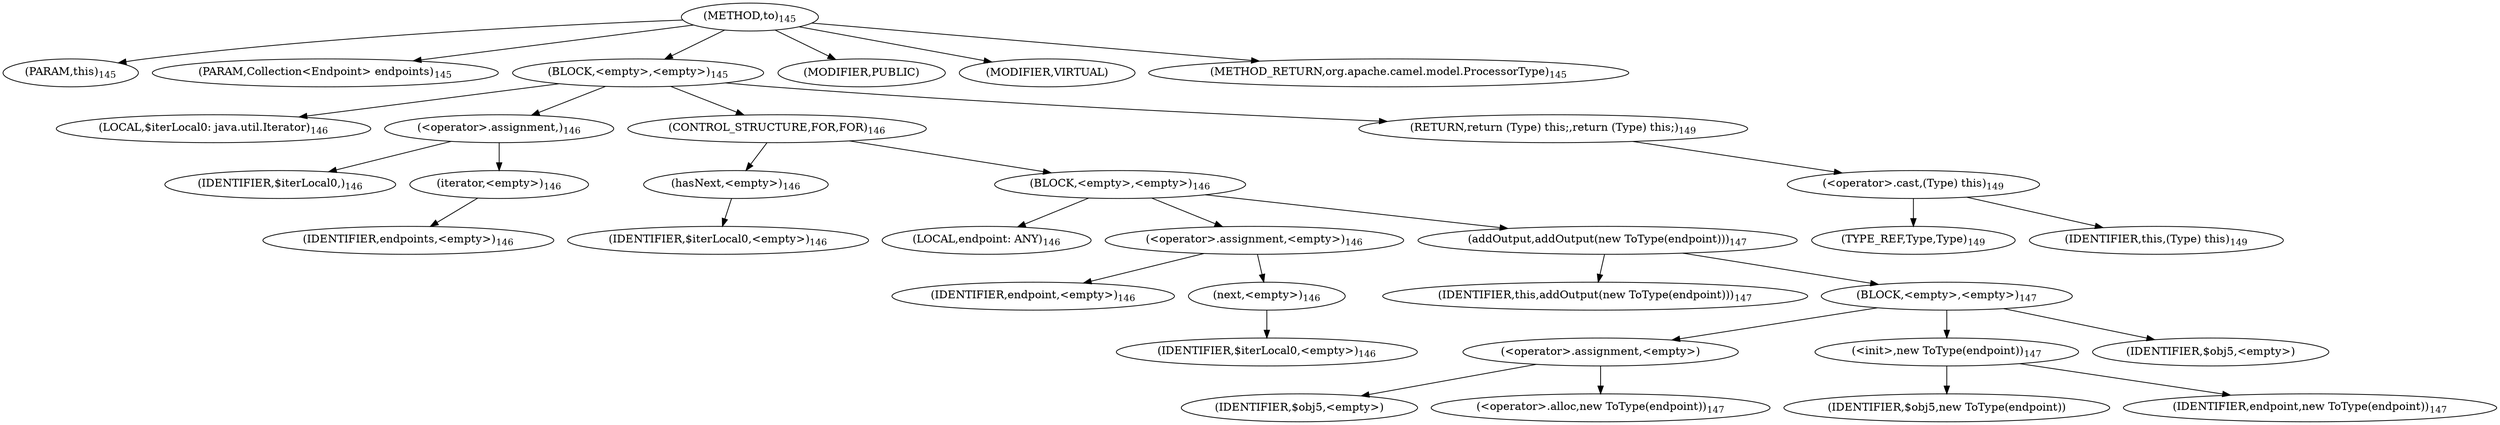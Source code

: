 digraph "to" {  
"561" [label = <(METHOD,to)<SUB>145</SUB>> ]
"26" [label = <(PARAM,this)<SUB>145</SUB>> ]
"562" [label = <(PARAM,Collection&lt;Endpoint&gt; endpoints)<SUB>145</SUB>> ]
"563" [label = <(BLOCK,&lt;empty&gt;,&lt;empty&gt;)<SUB>145</SUB>> ]
"564" [label = <(LOCAL,$iterLocal0: java.util.Iterator)<SUB>146</SUB>> ]
"565" [label = <(&lt;operator&gt;.assignment,)<SUB>146</SUB>> ]
"566" [label = <(IDENTIFIER,$iterLocal0,)<SUB>146</SUB>> ]
"567" [label = <(iterator,&lt;empty&gt;)<SUB>146</SUB>> ]
"568" [label = <(IDENTIFIER,endpoints,&lt;empty&gt;)<SUB>146</SUB>> ]
"569" [label = <(CONTROL_STRUCTURE,FOR,FOR)<SUB>146</SUB>> ]
"570" [label = <(hasNext,&lt;empty&gt;)<SUB>146</SUB>> ]
"571" [label = <(IDENTIFIER,$iterLocal0,&lt;empty&gt;)<SUB>146</SUB>> ]
"572" [label = <(BLOCK,&lt;empty&gt;,&lt;empty&gt;)<SUB>146</SUB>> ]
"573" [label = <(LOCAL,endpoint: ANY)<SUB>146</SUB>> ]
"574" [label = <(&lt;operator&gt;.assignment,&lt;empty&gt;)<SUB>146</SUB>> ]
"575" [label = <(IDENTIFIER,endpoint,&lt;empty&gt;)<SUB>146</SUB>> ]
"576" [label = <(next,&lt;empty&gt;)<SUB>146</SUB>> ]
"577" [label = <(IDENTIFIER,$iterLocal0,&lt;empty&gt;)<SUB>146</SUB>> ]
"578" [label = <(addOutput,addOutput(new ToType(endpoint)))<SUB>147</SUB>> ]
"25" [label = <(IDENTIFIER,this,addOutput(new ToType(endpoint)))<SUB>147</SUB>> ]
"579" [label = <(BLOCK,&lt;empty&gt;,&lt;empty&gt;)<SUB>147</SUB>> ]
"580" [label = <(&lt;operator&gt;.assignment,&lt;empty&gt;)> ]
"581" [label = <(IDENTIFIER,$obj5,&lt;empty&gt;)> ]
"582" [label = <(&lt;operator&gt;.alloc,new ToType(endpoint))<SUB>147</SUB>> ]
"583" [label = <(&lt;init&gt;,new ToType(endpoint))<SUB>147</SUB>> ]
"584" [label = <(IDENTIFIER,$obj5,new ToType(endpoint))> ]
"585" [label = <(IDENTIFIER,endpoint,new ToType(endpoint))<SUB>147</SUB>> ]
"586" [label = <(IDENTIFIER,$obj5,&lt;empty&gt;)> ]
"587" [label = <(RETURN,return (Type) this;,return (Type) this;)<SUB>149</SUB>> ]
"588" [label = <(&lt;operator&gt;.cast,(Type) this)<SUB>149</SUB>> ]
"589" [label = <(TYPE_REF,Type,Type)<SUB>149</SUB>> ]
"27" [label = <(IDENTIFIER,this,(Type) this)<SUB>149</SUB>> ]
"590" [label = <(MODIFIER,PUBLIC)> ]
"591" [label = <(MODIFIER,VIRTUAL)> ]
"592" [label = <(METHOD_RETURN,org.apache.camel.model.ProcessorType)<SUB>145</SUB>> ]
  "561" -> "26" 
  "561" -> "562" 
  "561" -> "563" 
  "561" -> "590" 
  "561" -> "591" 
  "561" -> "592" 
  "563" -> "564" 
  "563" -> "565" 
  "563" -> "569" 
  "563" -> "587" 
  "565" -> "566" 
  "565" -> "567" 
  "567" -> "568" 
  "569" -> "570" 
  "569" -> "572" 
  "570" -> "571" 
  "572" -> "573" 
  "572" -> "574" 
  "572" -> "578" 
  "574" -> "575" 
  "574" -> "576" 
  "576" -> "577" 
  "578" -> "25" 
  "578" -> "579" 
  "579" -> "580" 
  "579" -> "583" 
  "579" -> "586" 
  "580" -> "581" 
  "580" -> "582" 
  "583" -> "584" 
  "583" -> "585" 
  "587" -> "588" 
  "588" -> "589" 
  "588" -> "27" 
}

